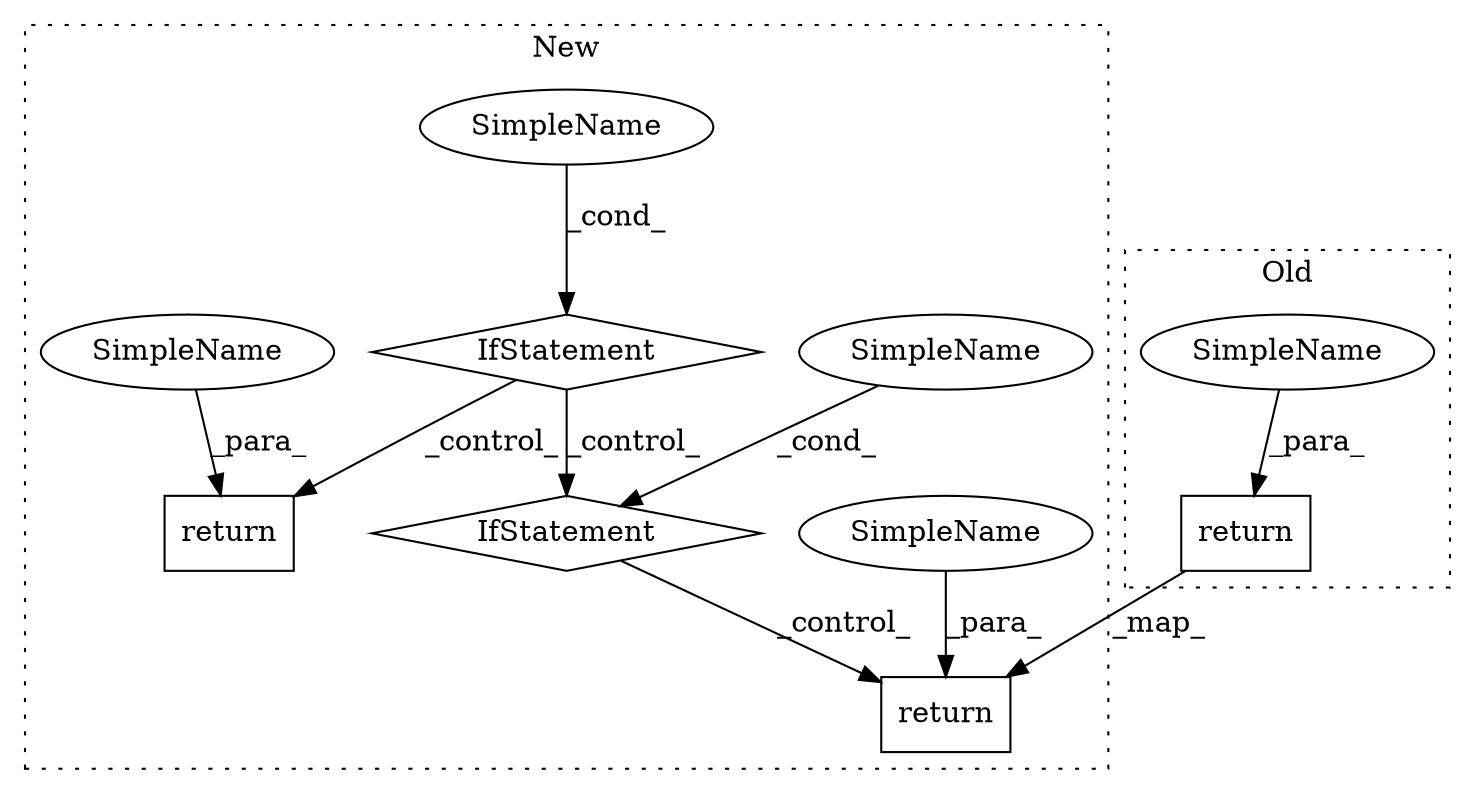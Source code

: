 digraph G {
subgraph cluster0 {
1 [label="return" a="41" s="4831" l="7" shape="box"];
7 [label="SimpleName" a="42" s="4575" l="6" shape="ellipse"];
label = "Old";
style="dotted";
}
subgraph cluster1 {
2 [label="return" a="41" s="5658" l="7" shape="box"];
3 [label="SimpleName" a="42" s="" l="" shape="ellipse"];
4 [label="IfStatement" a="25" s="5262,5289" l="4,2" shape="diamond"];
5 [label="return" a="41" s="5693" l="7" shape="box"];
6 [label="SimpleName" a="42" s="5499" l="6" shape="ellipse"];
8 [label="SimpleName" a="42" s="" l="" shape="ellipse"];
9 [label="IfStatement" a="25" s="5405,5437" l="10,2" shape="diamond"];
10 [label="SimpleName" a="42" s="5700" l="6" shape="ellipse"];
label = "New";
style="dotted";
}
1 -> 2 [label="_map_"];
3 -> 4 [label="_cond_"];
4 -> 9 [label="_control_"];
4 -> 5 [label="_control_"];
6 -> 2 [label="_para_"];
7 -> 1 [label="_para_"];
8 -> 9 [label="_cond_"];
9 -> 2 [label="_control_"];
10 -> 5 [label="_para_"];
}